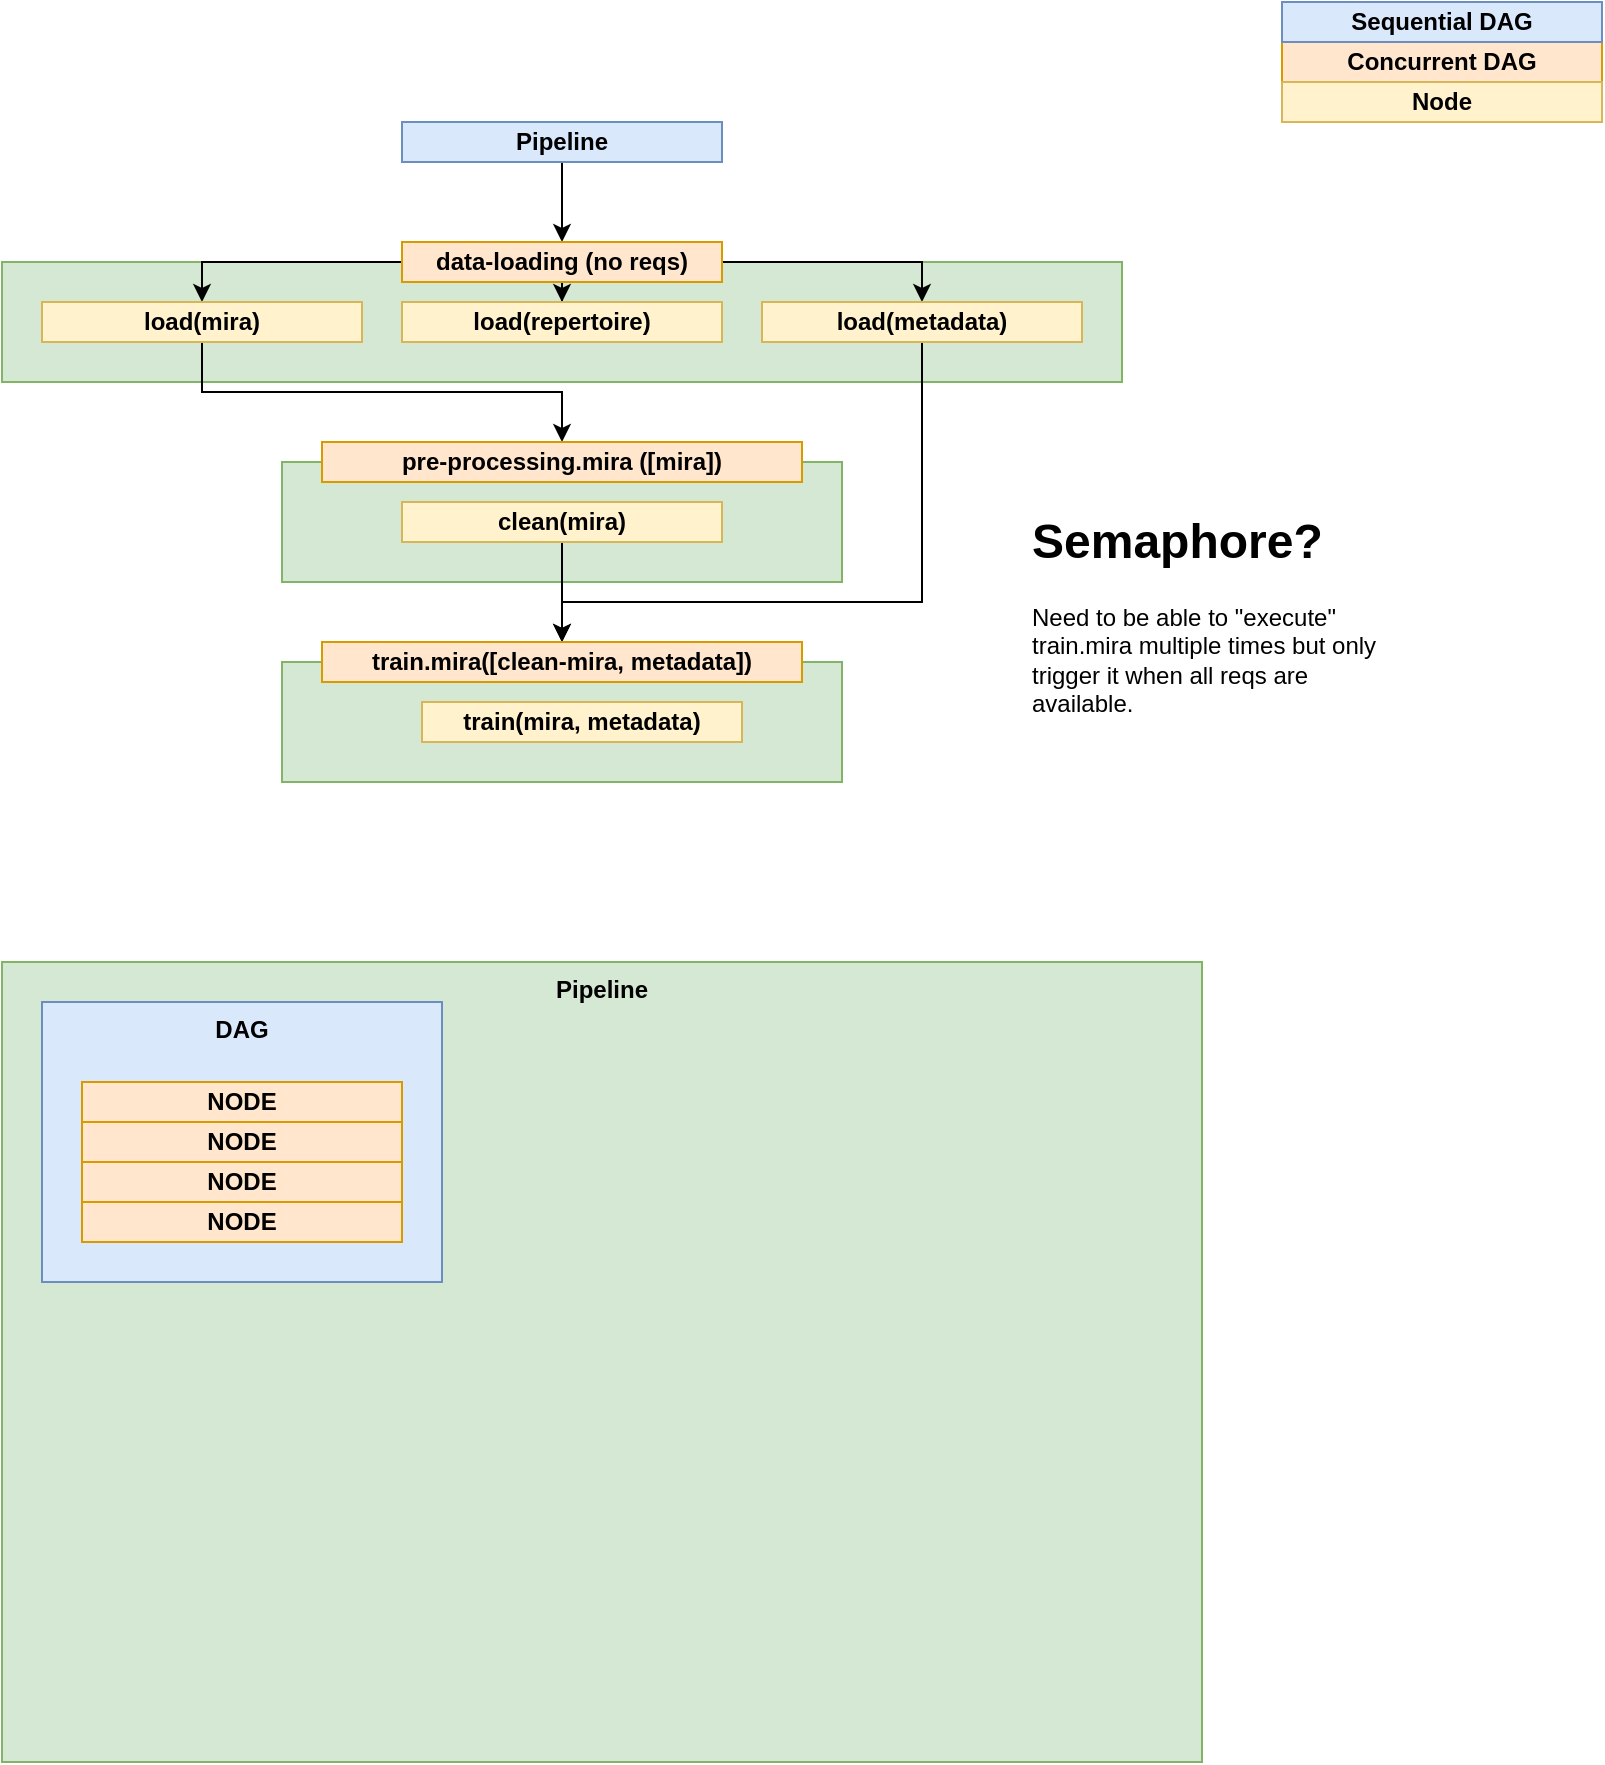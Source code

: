 <mxfile version="17.4.2" type="device" pages="5"><diagram id="-r0-9ZOdiWR-IL0Q8uR4" name="Page-1"><mxGraphModel dx="1822" dy="878" grid="1" gridSize="10" guides="1" tooltips="1" connect="1" arrows="1" fold="1" page="0" pageScale="1" pageWidth="850" pageHeight="1100" math="0" shadow="0"><root><mxCell id="0"/><mxCell id="1" parent="0"/><mxCell id="d7J67jSYQ0QyKNi4oQhO-7" value="" style="rounded=0;whiteSpace=wrap;html=1;fillColor=#d5e8d4;strokeColor=#82b366;" parent="1" vertex="1"><mxGeometry x="-80" y="210" width="560" height="60" as="geometry"/></mxCell><mxCell id="d7J67jSYQ0QyKNi4oQhO-2" value="Pipeline" style="rounded=0;whiteSpace=wrap;html=1;fillColor=#d5e8d4;strokeColor=#82b366;verticalAlign=top;fontStyle=1" parent="1" vertex="1"><mxGeometry x="-80" y="560" width="600" height="400" as="geometry"/></mxCell><mxCell id="d7J67jSYQ0QyKNi4oQhO-17" style="edgeStyle=orthogonalEdgeStyle;rounded=0;orthogonalLoop=1;jettySize=auto;html=1;entryX=0.5;entryY=0;entryDx=0;entryDy=0;" parent="1" source="d7J67jSYQ0QyKNi4oQhO-1" target="d7J67jSYQ0QyKNi4oQhO-6" edge="1"><mxGeometry relative="1" as="geometry"/></mxCell><mxCell id="d7J67jSYQ0QyKNi4oQhO-1" value="Pipeline" style="rounded=0;whiteSpace=wrap;html=1;fillColor=#dae8fc;strokeColor=#6c8ebf;fontStyle=1" parent="1" vertex="1"><mxGeometry x="120" y="140" width="160" height="20" as="geometry"/></mxCell><mxCell id="d7J67jSYQ0QyKNi4oQhO-3" value="Concurrent DAG" style="rounded=0;whiteSpace=wrap;html=1;fillColor=#ffe6cc;strokeColor=#d79b00;fontStyle=1" parent="1" vertex="1"><mxGeometry x="560" y="100" width="160" height="20" as="geometry"/></mxCell><mxCell id="d7J67jSYQ0QyKNi4oQhO-5" value="Sequential DAG" style="rounded=0;whiteSpace=wrap;html=1;fillColor=#dae8fc;strokeColor=#6c8ebf;fontStyle=1" parent="1" vertex="1"><mxGeometry x="560" y="80" width="160" height="20" as="geometry"/></mxCell><mxCell id="d7J67jSYQ0QyKNi4oQhO-18" style="edgeStyle=orthogonalEdgeStyle;rounded=0;orthogonalLoop=1;jettySize=auto;html=1;entryX=0.5;entryY=0;entryDx=0;entryDy=0;" parent="1" source="d7J67jSYQ0QyKNi4oQhO-6" target="d7J67jSYQ0QyKNi4oQhO-10" edge="1"><mxGeometry relative="1" as="geometry"/></mxCell><mxCell id="d7J67jSYQ0QyKNi4oQhO-19" style="edgeStyle=orthogonalEdgeStyle;rounded=0;orthogonalLoop=1;jettySize=auto;html=1;entryX=0.5;entryY=0;entryDx=0;entryDy=0;" parent="1" source="d7J67jSYQ0QyKNi4oQhO-6" target="d7J67jSYQ0QyKNi4oQhO-11" edge="1"><mxGeometry relative="1" as="geometry"/></mxCell><mxCell id="d7J67jSYQ0QyKNi4oQhO-20" style="edgeStyle=orthogonalEdgeStyle;rounded=0;orthogonalLoop=1;jettySize=auto;html=1;entryX=0.5;entryY=0;entryDx=0;entryDy=0;" parent="1" source="d7J67jSYQ0QyKNi4oQhO-6" target="d7J67jSYQ0QyKNi4oQhO-9" edge="1"><mxGeometry relative="1" as="geometry"/></mxCell><mxCell id="d7J67jSYQ0QyKNi4oQhO-6" value="data-loading (no reqs)" style="rounded=0;whiteSpace=wrap;html=1;fillColor=#ffe6cc;strokeColor=#d79b00;fontStyle=1" parent="1" vertex="1"><mxGeometry x="120" y="200" width="160" height="20" as="geometry"/></mxCell><mxCell id="d7J67jSYQ0QyKNi4oQhO-8" value="Node" style="rounded=0;whiteSpace=wrap;html=1;fillColor=#fff2cc;strokeColor=#d6b656;fontStyle=1" parent="1" vertex="1"><mxGeometry x="560" y="120" width="160" height="20" as="geometry"/></mxCell><mxCell id="d7J67jSYQ0QyKNi4oQhO-9" value="load(repertoire)" style="rounded=0;whiteSpace=wrap;html=1;fillColor=#fff2cc;strokeColor=#d6b656;fontStyle=1" parent="1" vertex="1"><mxGeometry x="120" y="230" width="160" height="20" as="geometry"/></mxCell><mxCell id="d7J67jSYQ0QyKNi4oQhO-21" style="edgeStyle=orthogonalEdgeStyle;rounded=0;orthogonalLoop=1;jettySize=auto;html=1;entryX=0.5;entryY=0;entryDx=0;entryDy=0;" parent="1" source="d7J67jSYQ0QyKNi4oQhO-10" target="d7J67jSYQ0QyKNi4oQhO-13" edge="1"><mxGeometry relative="1" as="geometry"/></mxCell><mxCell id="d7J67jSYQ0QyKNi4oQhO-10" value="load(mira)" style="rounded=0;whiteSpace=wrap;html=1;fillColor=#fff2cc;strokeColor=#d6b656;fontStyle=1" parent="1" vertex="1"><mxGeometry x="-60" y="230" width="160" height="20" as="geometry"/></mxCell><mxCell id="d7J67jSYQ0QyKNi4oQhO-25" style="edgeStyle=orthogonalEdgeStyle;rounded=0;orthogonalLoop=1;jettySize=auto;html=1;entryX=0.5;entryY=0;entryDx=0;entryDy=0;" parent="1" source="d7J67jSYQ0QyKNi4oQhO-11" target="d7J67jSYQ0QyKNi4oQhO-23" edge="1"><mxGeometry relative="1" as="geometry"><Array as="points"><mxPoint x="380" y="380"/><mxPoint x="200" y="380"/></Array></mxGeometry></mxCell><mxCell id="d7J67jSYQ0QyKNi4oQhO-11" value="load(metadata)" style="rounded=0;whiteSpace=wrap;html=1;fillColor=#fff2cc;strokeColor=#d6b656;fontStyle=1" parent="1" vertex="1"><mxGeometry x="300" y="230" width="160" height="20" as="geometry"/></mxCell><mxCell id="d7J67jSYQ0QyKNi4oQhO-12" value="" style="rounded=0;whiteSpace=wrap;html=1;fillColor=#d5e8d4;strokeColor=#82b366;" parent="1" vertex="1"><mxGeometry x="60" y="310" width="280" height="60" as="geometry"/></mxCell><mxCell id="d7J67jSYQ0QyKNi4oQhO-13" value="pre-processing.mira ([mira])" style="rounded=0;whiteSpace=wrap;html=1;fillColor=#ffe6cc;strokeColor=#d79b00;fontStyle=1" parent="1" vertex="1"><mxGeometry x="80" y="300" width="240" height="20" as="geometry"/></mxCell><mxCell id="d7J67jSYQ0QyKNi4oQhO-26" style="edgeStyle=orthogonalEdgeStyle;rounded=0;orthogonalLoop=1;jettySize=auto;html=1;entryX=0.5;entryY=0;entryDx=0;entryDy=0;" parent="1" source="d7J67jSYQ0QyKNi4oQhO-14" target="d7J67jSYQ0QyKNi4oQhO-23" edge="1"><mxGeometry relative="1" as="geometry"/></mxCell><mxCell id="d7J67jSYQ0QyKNi4oQhO-14" value="clean(mira)" style="rounded=0;whiteSpace=wrap;html=1;fillColor=#fff2cc;strokeColor=#d6b656;fontStyle=1" parent="1" vertex="1"><mxGeometry x="120" y="330" width="160" height="20" as="geometry"/></mxCell><mxCell id="d7J67jSYQ0QyKNi4oQhO-22" value="" style="rounded=0;whiteSpace=wrap;html=1;fillColor=#d5e8d4;strokeColor=#82b366;" parent="1" vertex="1"><mxGeometry x="60" y="410" width="280" height="60" as="geometry"/></mxCell><mxCell id="d7J67jSYQ0QyKNi4oQhO-23" value="train.mira([clean-mira, metadata])" style="rounded=0;whiteSpace=wrap;html=1;fillColor=#ffe6cc;strokeColor=#d79b00;fontStyle=1" parent="1" vertex="1"><mxGeometry x="80" y="400" width="240" height="20" as="geometry"/></mxCell><mxCell id="d7J67jSYQ0QyKNi4oQhO-24" value="train(mira, metadata)" style="rounded=0;whiteSpace=wrap;html=1;fillColor=#fff2cc;strokeColor=#d6b656;fontStyle=1" parent="1" vertex="1"><mxGeometry x="130" y="430" width="160" height="20" as="geometry"/></mxCell><mxCell id="d7J67jSYQ0QyKNi4oQhO-27" value="&lt;h1&gt;Semaphore?&lt;/h1&gt;&lt;p&gt;Need to be able to &quot;execute&quot; train.mira multiple times but only trigger it when all reqs are available.&lt;/p&gt;" style="text;html=1;strokeColor=none;fillColor=none;spacing=5;spacingTop=-20;whiteSpace=wrap;overflow=hidden;rounded=0;" parent="1" vertex="1"><mxGeometry x="430" y="330" width="190" height="120" as="geometry"/></mxCell><mxCell id="5nbQB9qHGjsB8nyDLFTI-1" value="DAG" style="rounded=0;whiteSpace=wrap;html=1;fillColor=#dae8fc;strokeColor=#6c8ebf;verticalAlign=top;fontStyle=1" parent="1" vertex="1"><mxGeometry x="-60" y="580" width="200" height="140" as="geometry"/></mxCell><mxCell id="5nbQB9qHGjsB8nyDLFTI-2" value="NODE" style="rounded=0;whiteSpace=wrap;html=1;fillColor=#ffe6cc;strokeColor=#d79b00;verticalAlign=middle;fontStyle=1" parent="1" vertex="1"><mxGeometry x="-40" y="620" width="160" height="20" as="geometry"/></mxCell><mxCell id="5nbQB9qHGjsB8nyDLFTI-3" value="NODE" style="rounded=0;whiteSpace=wrap;html=1;fillColor=#ffe6cc;strokeColor=#d79b00;verticalAlign=middle;fontStyle=1" parent="1" vertex="1"><mxGeometry x="-40" y="640" width="160" height="20" as="geometry"/></mxCell><mxCell id="5nbQB9qHGjsB8nyDLFTI-4" value="NODE" style="rounded=0;whiteSpace=wrap;html=1;fillColor=#ffe6cc;strokeColor=#d79b00;verticalAlign=middle;fontStyle=1" parent="1" vertex="1"><mxGeometry x="-40" y="660" width="160" height="20" as="geometry"/></mxCell><mxCell id="5nbQB9qHGjsB8nyDLFTI-5" value="NODE" style="rounded=0;whiteSpace=wrap;html=1;fillColor=#ffe6cc;strokeColor=#d79b00;verticalAlign=middle;fontStyle=1" parent="1" vertex="1"><mxGeometry x="-40" y="680" width="160" height="20" as="geometry"/></mxCell></root></mxGraphModel></diagram><diagram id="qnnToqZRSmC_ugGpBoxa" name="Page-2"><mxGraphModel dx="1383" dy="619" grid="1" gridSize="10" guides="1" tooltips="1" connect="1" arrows="1" fold="1" page="0" pageScale="1" pageWidth="850" pageHeight="1100" math="0" shadow="0"><root><mxCell id="0"/><mxCell id="1" parent="0"/><mxCell id="zE48ZtUtxwnpGfemw9yF-1" value="" style="rounded=0;whiteSpace=wrap;html=1;fillColor=#d5e8d4;strokeColor=#82b366;" parent="1" vertex="1"><mxGeometry x="-80" y="210" width="560" height="60" as="geometry"/></mxCell><mxCell id="zE48ZtUtxwnpGfemw9yF-2" style="edgeStyle=orthogonalEdgeStyle;rounded=0;orthogonalLoop=1;jettySize=auto;html=1;entryX=0.5;entryY=0;entryDx=0;entryDy=0;" parent="1" source="zE48ZtUtxwnpGfemw9yF-3" target="zE48ZtUtxwnpGfemw9yF-7" edge="1"><mxGeometry relative="1" as="geometry"/></mxCell><mxCell id="zE48ZtUtxwnpGfemw9yF-3" value="Pipeline" style="rounded=0;whiteSpace=wrap;html=1;fillColor=#dae8fc;strokeColor=#6c8ebf;fontStyle=1" parent="1" vertex="1"><mxGeometry x="120" y="140" width="160" height="20" as="geometry"/></mxCell><mxCell id="zE48ZtUtxwnpGfemw9yF-4" style="edgeStyle=orthogonalEdgeStyle;rounded=0;orthogonalLoop=1;jettySize=auto;html=1;entryX=0.5;entryY=0;entryDx=0;entryDy=0;" parent="1" source="zE48ZtUtxwnpGfemw9yF-7" target="zE48ZtUtxwnpGfemw9yF-10" edge="1"><mxGeometry relative="1" as="geometry"/></mxCell><mxCell id="zE48ZtUtxwnpGfemw9yF-5" style="edgeStyle=orthogonalEdgeStyle;rounded=0;orthogonalLoop=1;jettySize=auto;html=1;entryX=0.5;entryY=0;entryDx=0;entryDy=0;" parent="1" source="zE48ZtUtxwnpGfemw9yF-7" target="zE48ZtUtxwnpGfemw9yF-12" edge="1"><mxGeometry relative="1" as="geometry"/></mxCell><mxCell id="zE48ZtUtxwnpGfemw9yF-6" style="edgeStyle=orthogonalEdgeStyle;rounded=0;orthogonalLoop=1;jettySize=auto;html=1;entryX=0.5;entryY=0;entryDx=0;entryDy=0;" parent="1" source="zE48ZtUtxwnpGfemw9yF-7" target="zE48ZtUtxwnpGfemw9yF-8" edge="1"><mxGeometry relative="1" as="geometry"/></mxCell><mxCell id="zE48ZtUtxwnpGfemw9yF-7" value="data-loading (no reqs)" style="rounded=0;whiteSpace=wrap;html=1;fillColor=#ffe6cc;strokeColor=#d79b00;fontStyle=1" parent="1" vertex="1"><mxGeometry x="120" y="200" width="160" height="20" as="geometry"/></mxCell><mxCell id="zE48ZtUtxwnpGfemw9yF-8" value="load(repertoire)" style="rounded=0;whiteSpace=wrap;html=1;fillColor=#fff2cc;strokeColor=#d6b656;fontStyle=1" parent="1" vertex="1"><mxGeometry x="120" y="230" width="160" height="20" as="geometry"/></mxCell><mxCell id="zE48ZtUtxwnpGfemw9yF-9" style="edgeStyle=orthogonalEdgeStyle;rounded=0;orthogonalLoop=1;jettySize=auto;html=1;entryX=0.5;entryY=0;entryDx=0;entryDy=0;" parent="1" source="zE48ZtUtxwnpGfemw9yF-10" target="zE48ZtUtxwnpGfemw9yF-14" edge="1"><mxGeometry relative="1" as="geometry"/></mxCell><mxCell id="zE48ZtUtxwnpGfemw9yF-10" value="load(mira)" style="rounded=0;whiteSpace=wrap;html=1;fillColor=#fff2cc;strokeColor=#d6b656;fontStyle=1" parent="1" vertex="1"><mxGeometry x="-60" y="230" width="160" height="20" as="geometry"/></mxCell><mxCell id="zE48ZtUtxwnpGfemw9yF-11" style="edgeStyle=orthogonalEdgeStyle;rounded=0;orthogonalLoop=1;jettySize=auto;html=1;entryX=0.5;entryY=0;entryDx=0;entryDy=0;" parent="1" source="zE48ZtUtxwnpGfemw9yF-12" target="zE48ZtUtxwnpGfemw9yF-18" edge="1"><mxGeometry relative="1" as="geometry"><Array as="points"><mxPoint x="380" y="380"/><mxPoint x="200" y="380"/></Array></mxGeometry></mxCell><mxCell id="zE48ZtUtxwnpGfemw9yF-12" value="load(metadata)" style="rounded=0;whiteSpace=wrap;html=1;fillColor=#fff2cc;strokeColor=#d6b656;fontStyle=1" parent="1" vertex="1"><mxGeometry x="300" y="230" width="160" height="20" as="geometry"/></mxCell><mxCell id="zE48ZtUtxwnpGfemw9yF-13" value="" style="rounded=0;whiteSpace=wrap;html=1;fillColor=#d5e8d4;strokeColor=#82b366;" parent="1" vertex="1"><mxGeometry x="60" y="310" width="280" height="60" as="geometry"/></mxCell><mxCell id="zE48ZtUtxwnpGfemw9yF-14" value="pre-processing.mira ([mira])" style="rounded=0;whiteSpace=wrap;html=1;fillColor=#ffe6cc;strokeColor=#d79b00;fontStyle=1" parent="1" vertex="1"><mxGeometry x="80" y="300" width="240" height="20" as="geometry"/></mxCell><mxCell id="zE48ZtUtxwnpGfemw9yF-15" style="edgeStyle=orthogonalEdgeStyle;rounded=0;orthogonalLoop=1;jettySize=auto;html=1;entryX=0.5;entryY=0;entryDx=0;entryDy=0;" parent="1" source="zE48ZtUtxwnpGfemw9yF-16" target="zE48ZtUtxwnpGfemw9yF-18" edge="1"><mxGeometry relative="1" as="geometry"/></mxCell><mxCell id="zE48ZtUtxwnpGfemw9yF-16" value="clean(mira)" style="rounded=0;whiteSpace=wrap;html=1;fillColor=#fff2cc;strokeColor=#d6b656;fontStyle=1" parent="1" vertex="1"><mxGeometry x="120" y="330" width="160" height="20" as="geometry"/></mxCell><mxCell id="zE48ZtUtxwnpGfemw9yF-17" value="" style="rounded=0;whiteSpace=wrap;html=1;fillColor=#d5e8d4;strokeColor=#82b366;" parent="1" vertex="1"><mxGeometry x="60" y="410" width="280" height="60" as="geometry"/></mxCell><mxCell id="zE48ZtUtxwnpGfemw9yF-18" value="train.mira([clean-mira, metadata])" style="rounded=0;whiteSpace=wrap;html=1;fillColor=#ffe6cc;strokeColor=#d79b00;fontStyle=1" parent="1" vertex="1"><mxGeometry x="80" y="400" width="240" height="20" as="geometry"/></mxCell><mxCell id="zE48ZtUtxwnpGfemw9yF-19" value="train(mira, metadata)" style="rounded=0;whiteSpace=wrap;html=1;fillColor=#fff2cc;strokeColor=#d6b656;fontStyle=1" parent="1" vertex="1"><mxGeometry x="130" y="430" width="160" height="20" as="geometry"/></mxCell></root></mxGraphModel></diagram><diagram id="7Z_raAO7hW3_98Ng_uq9" name="Page-3"><mxGraphModel dx="1383" dy="350" grid="1" gridSize="10" guides="1" tooltips="1" connect="1" arrows="1" fold="1" page="0" pageScale="1" pageWidth="850" pageHeight="1100" math="0" shadow="0"><root><mxCell id="0"/><mxCell id="1" parent="0"/><mxCell id="jOI22M-rUsyR4p3nmQvI-4" value="Pipelines" style="rounded=0;whiteSpace=wrap;html=1;verticalAlign=top;fontStyle=1" parent="1" vertex="1"><mxGeometry x="200" y="440" width="320" height="40" as="geometry"/></mxCell><mxCell id="jOI22M-rUsyR4p3nmQvI-1" value="Pipeline" style="rounded=0;whiteSpace=wrap;html=1;fillColor=#dae8fc;strokeColor=#6c8ebf;fontStyle=1" parent="1" vertex="1"><mxGeometry x="240" y="520" width="240" height="40" as="geometry"/></mxCell><mxCell id="jOI22M-rUsyR4p3nmQvI-2" value="PipelineDag" style="rounded=0;whiteSpace=wrap;html=1;fillColor=#dae8fc;strokeColor=#6c8ebf;fontStyle=1" parent="1" vertex="1"><mxGeometry x="240" y="640" width="240" height="40" as="geometry"/></mxCell><mxCell id="jOI22M-rUsyR4p3nmQvI-3" value="PipelineDagNode" style="rounded=0;whiteSpace=wrap;html=1;fillColor=#dae8fc;strokeColor=#6c8ebf;fontStyle=1" parent="1" vertex="1"><mxGeometry x="240" y="560" width="240" height="40" as="geometry"/></mxCell><mxCell id="jOI22M-rUsyR4p3nmQvI-5" value="ML" style="rounded=0;whiteSpace=wrap;html=1;verticalAlign=top;fontStyle=1" parent="1" vertex="1"><mxGeometry x="-160" y="440" width="320" height="40" as="geometry"/></mxCell><mxCell id="jOI22M-rUsyR4p3nmQvI-6" value="PipelineDagEdge" style="rounded=0;whiteSpace=wrap;html=1;fillColor=#dae8fc;strokeColor=#6c8ebf;fontStyle=1" parent="1" vertex="1"><mxGeometry x="240" y="600" width="240" height="40" as="geometry"/></mxCell><mxCell id="jOI22M-rUsyR4p3nmQvI-7" value="Storage" style="rounded=0;whiteSpace=wrap;html=1;verticalAlign=top;fontStyle=1" parent="1" vertex="1"><mxGeometry x="560" y="440" width="320" height="40" as="geometry"/></mxCell><mxCell id="jOI22M-rUsyR4p3nmQvI-8" value="PipelineDagTask" style="rounded=0;whiteSpace=wrap;html=1;fillColor=#d5e8d4;strokeColor=#82b366;fontStyle=1" parent="1" vertex="1"><mxGeometry x="240" y="720" width="240" height="40" as="geometry"/></mxCell><mxCell id="jOI22M-rUsyR4p3nmQvI-9" value="PipelineStep" style="rounded=0;whiteSpace=wrap;html=1;fillColor=#dae8fc;strokeColor=#6c8ebf;fontStyle=1" parent="1" vertex="1"><mxGeometry x="-120" y="520" width="240" height="40" as="geometry"/></mxCell></root></mxGraphModel></diagram><diagram id="OL_L3sveXO5jtrOUL7Bv" name="pipeline-lifecycle"><mxGraphModel dx="983" dy="750" grid="1" gridSize="10" guides="1" tooltips="1" connect="1" arrows="1" fold="1" page="0" pageScale="1" pageWidth="850" pageHeight="1100" math="0" shadow="0"><root><mxCell id="Igs95x-8n2fI13jmYuRm-0"/><mxCell id="Igs95x-8n2fI13jmYuRm-1" parent="Igs95x-8n2fI13jmYuRm-0"/><mxCell id="Igs95x-8n2fI13jmYuRm-2" value="Session" style="rounded=0;whiteSpace=wrap;html=1;fillColor=#fff2cc;strokeColor=#d6b656;verticalAlign=top;fontStyle=1" parent="Igs95x-8n2fI13jmYuRm-1" vertex="1"><mxGeometry x="80" y="160" width="160" height="120" as="geometry"/></mxCell><mxCell id="Igs95x-8n2fI13jmYuRm-3" value="open_frame()" style="rounded=0;whiteSpace=wrap;html=1;verticalAlign=middle;align=left;fillColor=#d5e8d4;strokeColor=#82b366;" parent="Igs95x-8n2fI13jmYuRm-1" vertex="1"><mxGeometry x="100" y="200" width="120" height="20" as="geometry"/></mxCell><mxCell id="K-hSjhh6eoMIYex5lRbd-0" value="execute_frame()" style="rounded=0;whiteSpace=wrap;html=1;verticalAlign=middle;align=left;fillColor=#d5e8d4;strokeColor=#82b366;" parent="Igs95x-8n2fI13jmYuRm-1" vertex="1"><mxGeometry x="100" y="220" width="120" height="20" as="geometry"/></mxCell><mxCell id="K-hSjhh6eoMIYex5lRbd-1" value="close_frame()" style="rounded=0;whiteSpace=wrap;html=1;verticalAlign=middle;align=left;fillColor=#d5e8d4;strokeColor=#82b366;" parent="Igs95x-8n2fI13jmYuRm-1" vertex="1"><mxGeometry x="100" y="240" width="120" height="20" as="geometry"/></mxCell></root></mxGraphModel></diagram><diagram id="3T9RKC5aSvLjAd0KxFtR" name="class-uml"><mxGraphModel dx="3231" dy="2093" grid="1" gridSize="10" guides="1" tooltips="1" connect="1" arrows="1" fold="1" page="0" pageScale="1" pageWidth="850" pageHeight="1100" math="0" shadow="0"><root><mxCell id="cpBF7CKJSJcPdvep2t8i-0"/><mxCell id="cpBF7CKJSJcPdvep2t8i-1" parent="cpBF7CKJSJcPdvep2t8i-0"/><mxCell id="Ktg1QZyEfAvpvuabLEvo-0" value="«interface»&lt;br&gt;&lt;b&gt;IRegisterPipelineNodes&lt;/b&gt;" style="html=1;fillColor=#fff2cc;strokeColor=#d6b656;" vertex="1" parent="cpBF7CKJSJcPdvep2t8i-1"><mxGeometry x="-800" y="320" width="280" height="40" as="geometry"/></mxCell><mxCell id="Ktg1QZyEfAvpvuabLEvo-1" value="+ register_node(PipelineNode): None" style="text;strokeColor=#d6b656;fillColor=#fff2cc;align=left;verticalAlign=top;spacingLeft=4;spacingRight=4;overflow=hidden;rotatable=0;points=[[0,0.5],[1,0.5]];portConstraint=eastwest;" vertex="1" parent="cpBF7CKJSJcPdvep2t8i-1"><mxGeometry x="-800" y="360" width="280" height="26" as="geometry"/></mxCell><mxCell id="Ktg1QZyEfAvpvuabLEvo-2" value="«interface»&lt;br&gt;&lt;b&gt;ILocatePipelineNodes&lt;/b&gt;" style="html=1;fillColor=#fff2cc;strokeColor=#d6b656;" vertex="1" parent="cpBF7CKJSJcPdvep2t8i-1"><mxGeometry x="-480" y="320" width="280" height="40" as="geometry"/></mxCell><mxCell id="Ktg1QZyEfAvpvuabLEvo-3" value="+ get_nodes(): Tuple[PipelineNode, ...]" style="text;strokeColor=#d6b656;fillColor=#fff2cc;align=left;verticalAlign=top;spacingLeft=4;spacingRight=4;overflow=hidden;rotatable=0;points=[[0,0.5],[1,0.5]];portConstraint=eastwest;" vertex="1" parent="cpBF7CKJSJcPdvep2t8i-1"><mxGeometry x="-480" y="360" width="280" height="26" as="geometry"/></mxCell><mxCell id="Ktg1QZyEfAvpvuabLEvo-4" value="+ get_node_by_key(PipelineNode): PipelineNode" style="text;strokeColor=#d6b656;fillColor=#fff2cc;align=left;verticalAlign=top;spacingLeft=4;spacingRight=4;overflow=hidden;rotatable=0;points=[[0,0.5],[1,0.5]];portConstraint=eastwest;" vertex="1" parent="cpBF7CKJSJcPdvep2t8i-1"><mxGeometry x="-480" y="386" width="280" height="26" as="geometry"/></mxCell><mxCell id="Ktg1QZyEfAvpvuabLEvo-5" value="«interface»&lt;br&gt;&lt;b&gt;IManagePipelineNodes&lt;/b&gt;" style="html=1;fillColor=#fff2cc;strokeColor=#d6b656;" vertex="1" parent="cpBF7CKJSJcPdvep2t8i-1"><mxGeometry x="-640" y="200" width="280" height="40" as="geometry"/></mxCell><mxCell id="Ktg1QZyEfAvpvuabLEvo-7" value="" style="endArrow=block;endSize=16;endFill=0;html=1;rounded=0;" edge="1" parent="cpBF7CKJSJcPdvep2t8i-1" target="Ktg1QZyEfAvpvuabLEvo-0"><mxGeometry width="160" relative="1" as="geometry"><mxPoint x="-500" y="240" as="sourcePoint"/><mxPoint x="-780" y="230" as="targetPoint"/><Array as="points"><mxPoint x="-500" y="280"/><mxPoint x="-660" y="280"/></Array></mxGeometry></mxCell><mxCell id="Ktg1QZyEfAvpvuabLEvo-10" value="" style="endArrow=block;endSize=16;endFill=0;html=1;rounded=0;entryX=0.5;entryY=0;entryDx=0;entryDy=0;" edge="1" parent="cpBF7CKJSJcPdvep2t8i-1" target="Ktg1QZyEfAvpvuabLEvo-2"><mxGeometry width="160" relative="1" as="geometry"><mxPoint x="-500" y="240" as="sourcePoint"/><mxPoint x="-660" y="320" as="targetPoint"/><Array as="points"><mxPoint x="-500" y="280"/><mxPoint x="-340" y="280"/></Array></mxGeometry></mxCell><mxCell id="Ktg1QZyEfAvpvuabLEvo-11" value="«interface»&lt;br&gt;&lt;b&gt;ISetPipelineNodeState&lt;/b&gt;" style="html=1;fillColor=#fff2cc;strokeColor=#d6b656;" vertex="1" parent="cpBF7CKJSJcPdvep2t8i-1"><mxGeometry x="-840" width="360" height="40" as="geometry"/></mxCell><mxCell id="Ktg1QZyEfAvpvuabLEvo-12" value="+ set_node_state(PipelineNode, PipelineNodeState): None" style="text;strokeColor=#d6b656;fillColor=#fff2cc;align=left;verticalAlign=top;spacingLeft=4;spacingRight=4;overflow=hidden;rotatable=0;points=[[0,0.5],[1,0.5]];portConstraint=eastwest;" vertex="1" parent="cpBF7CKJSJcPdvep2t8i-1"><mxGeometry x="-840" y="40" width="360" height="26" as="geometry"/></mxCell><mxCell id="Ktg1QZyEfAvpvuabLEvo-13" value="«interface»&lt;br&gt;&lt;b&gt;ILocatePipelineNodeState&lt;/b&gt;" style="html=1;fillColor=#fff2cc;strokeColor=#d6b656;" vertex="1" parent="cpBF7CKJSJcPdvep2t8i-1"><mxGeometry x="-440" width="400" height="40" as="geometry"/></mxCell><mxCell id="Ktg1QZyEfAvpvuabLEvo-14" value="+ get_node_state(PipelineNode): PipelineNodeState" style="text;strokeColor=#d6b656;fillColor=#fff2cc;align=left;verticalAlign=top;spacingLeft=4;spacingRight=4;overflow=hidden;rotatable=0;points=[[0,0.5],[1,0.5]];portConstraint=eastwest;" vertex="1" parent="cpBF7CKJSJcPdvep2t8i-1"><mxGeometry x="-440" y="40" width="400" height="26" as="geometry"/></mxCell><mxCell id="Ktg1QZyEfAvpvuabLEvo-15" value="+ get_nodes_by_state(PipelineNodeState): Tuple[PipelineNode, ...]" style="text;strokeColor=#d6b656;fillColor=#fff2cc;align=left;verticalAlign=top;spacingLeft=4;spacingRight=4;overflow=hidden;rotatable=0;points=[[0,0.5],[1,0.5]];portConstraint=eastwest;" vertex="1" parent="cpBF7CKJSJcPdvep2t8i-1"><mxGeometry x="-440" y="66" width="400" height="26" as="geometry"/></mxCell><mxCell id="Ktg1QZyEfAvpvuabLEvo-16" value="«interface»&lt;br&gt;&lt;b&gt;IManagePipelineNodeState&lt;/b&gt;" style="html=1;fillColor=#fff2cc;strokeColor=#d6b656;" vertex="1" parent="cpBF7CKJSJcPdvep2t8i-1"><mxGeometry x="-600" y="-120" width="280" height="40" as="geometry"/></mxCell><mxCell id="Ktg1QZyEfAvpvuabLEvo-17" value="" style="endArrow=block;endSize=16;endFill=0;html=1;rounded=0;" edge="1" target="Ktg1QZyEfAvpvuabLEvo-11" parent="cpBF7CKJSJcPdvep2t8i-1"><mxGeometry width="160" relative="1" as="geometry"><mxPoint x="-460" y="-80" as="sourcePoint"/><mxPoint x="-740" y="-90" as="targetPoint"/><Array as="points"><mxPoint x="-460" y="-40"/><mxPoint x="-660" y="-40"/></Array></mxGeometry></mxCell><mxCell id="Ktg1QZyEfAvpvuabLEvo-18" value="" style="endArrow=block;endSize=16;endFill=0;html=1;rounded=0;entryX=0.5;entryY=0;entryDx=0;entryDy=0;" edge="1" target="Ktg1QZyEfAvpvuabLEvo-13" parent="cpBF7CKJSJcPdvep2t8i-1"><mxGeometry width="160" relative="1" as="geometry"><mxPoint x="-460" y="-80" as="sourcePoint"/><mxPoint x="-620" as="targetPoint"/><Array as="points"><mxPoint x="-460" y="-40"/><mxPoint x="-240" y="-40"/></Array></mxGeometry></mxCell><mxCell id="Ktg1QZyEfAvpvuabLEvo-19" value="«interface»&lt;br&gt;&lt;b&gt;IExecutePipelineNodes&lt;/b&gt;" style="html=1;fillColor=#fff2cc;strokeColor=#d6b656;" vertex="1" parent="cpBF7CKJSJcPdvep2t8i-1"><mxGeometry x="80" y="-80" width="360" height="40" as="geometry"/></mxCell><mxCell id="Ktg1QZyEfAvpvuabLEvo-20" value="+ execute_node(PipelineNode): None" style="text;strokeColor=#d6b656;fillColor=#fff2cc;align=left;verticalAlign=top;spacingLeft=4;spacingRight=4;overflow=hidden;rotatable=0;points=[[0,0.5],[1,0.5]];portConstraint=eastwest;" vertex="1" parent="cpBF7CKJSJcPdvep2t8i-1"><mxGeometry x="80" y="-40" width="360" height="26" as="geometry"/></mxCell><mxCell id="Ktg1QZyEfAvpvuabLEvo-21" value="«interface»&lt;br&gt;&lt;b&gt;ILocatePipelineNodeExecutables&lt;/b&gt;" style="html=1;fillColor=#fff2cc;strokeColor=#d6b656;" vertex="1" parent="cpBF7CKJSJcPdvep2t8i-1"><mxGeometry x="80" width="360" height="40" as="geometry"/></mxCell><mxCell id="Ktg1QZyEfAvpvuabLEvo-22" value="+ get_node_executable(PipelineNode): IExecutable" style="text;strokeColor=#d6b656;fillColor=#fff2cc;align=left;verticalAlign=top;spacingLeft=4;spacingRight=4;overflow=hidden;rotatable=0;points=[[0,0.5],[1,0.5]];portConstraint=eastwest;" vertex="1" parent="cpBF7CKJSJcPdvep2t8i-1"><mxGeometry x="80" y="40" width="360" height="26" as="geometry"/></mxCell><mxCell id="Ktg1QZyEfAvpvuabLEvo-27" value="«interface»&lt;br&gt;&lt;b&gt;IRegisterPipelineNodeExecutables&lt;/b&gt;" style="html=1;fillColor=#fff2cc;strokeColor=#d6b656;" vertex="1" parent="cpBF7CKJSJcPdvep2t8i-1"><mxGeometry x="80" y="80" width="360" height="40" as="geometry"/></mxCell><mxCell id="Ktg1QZyEfAvpvuabLEvo-28" value="+ register_node_executable(PipelineNode, IExecutable): None" style="text;strokeColor=#d6b656;fillColor=#fff2cc;align=left;verticalAlign=top;spacingLeft=4;spacingRight=4;overflow=hidden;rotatable=0;points=[[0,0.5],[1,0.5]];portConstraint=eastwest;" vertex="1" parent="cpBF7CKJSJcPdvep2t8i-1"><mxGeometry x="80" y="120" width="360" height="26" as="geometry"/></mxCell><mxCell id="Ktg1QZyEfAvpvuabLEvo-29" value="«interface»&lt;br&gt;&lt;b&gt;IRegisterRemotePipelineNodes&lt;/b&gt;" style="html=1;fillColor=#fff2cc;strokeColor=#d6b656;" vertex="1" parent="cpBF7CKJSJcPdvep2t8i-1"><mxGeometry x="80" y="160" width="360" height="40" as="geometry"/></mxCell><mxCell id="Ktg1QZyEfAvpvuabLEvo-30" value="+ register_remote_node(PipelineNode): None" style="text;strokeColor=#d6b656;fillColor=#fff2cc;align=left;verticalAlign=top;spacingLeft=4;spacingRight=4;overflow=hidden;rotatable=0;points=[[0,0.5],[1,0.5]];portConstraint=eastwest;" vertex="1" parent="cpBF7CKJSJcPdvep2t8i-1"><mxGeometry x="80" y="200" width="360" height="26" as="geometry"/></mxCell><mxCell id="Ktg1QZyEfAvpvuabLEvo-31" value="«interface»&lt;br&gt;&lt;b&gt;IRegisterPipelineNodeDependencies&lt;/b&gt;" style="html=1;fillColor=#fff2cc;strokeColor=#d6b656;" vertex="1" parent="cpBF7CKJSJcPdvep2t8i-1"><mxGeometry x="-840" y="-360" width="360" height="40" as="geometry"/></mxCell><mxCell id="Ktg1QZyEfAvpvuabLEvo-32" value="+ register_node_dependencies(&#10;            PipelineNode, Tuple[PipelineNode, ...]): None" style="text;strokeColor=#d6b656;fillColor=#fff2cc;align=left;verticalAlign=top;spacingLeft=4;spacingRight=4;overflow=hidden;rotatable=0;points=[[0,0.5],[1,0.5]];portConstraint=eastwest;" vertex="1" parent="cpBF7CKJSJcPdvep2t8i-1"><mxGeometry x="-840" y="-320" width="360" height="40" as="geometry"/></mxCell><mxCell id="Ktg1QZyEfAvpvuabLEvo-33" value="«interface»&lt;br&gt;&lt;b&gt;ILocatePipelineNodeDependencies&lt;/b&gt;" style="html=1;fillColor=#fff2cc;strokeColor=#d6b656;" vertex="1" parent="cpBF7CKJSJcPdvep2t8i-1"><mxGeometry x="-440" y="-360" width="400" height="40" as="geometry"/></mxCell><mxCell id="Ktg1QZyEfAvpvuabLEvo-34" value="+ get_node_dependencies(PipelineNode): Tuple[PipelineNode, ...]" style="text;strokeColor=#d6b656;fillColor=#fff2cc;align=left;verticalAlign=top;spacingLeft=4;spacingRight=4;overflow=hidden;rotatable=0;points=[[0,0.5],[1,0.5]];portConstraint=eastwest;" vertex="1" parent="cpBF7CKJSJcPdvep2t8i-1"><mxGeometry x="-440" y="-320" width="400" height="26" as="geometry"/></mxCell><mxCell id="Ktg1QZyEfAvpvuabLEvo-35" value="+ get_nodes_with_dependencies(&#10;            Tuple[PipelineNode, ...]): Tuple[PipelineNode, ...]" style="text;strokeColor=#d6b656;fillColor=#fff2cc;align=left;verticalAlign=top;spacingLeft=4;spacingRight=4;overflow=hidden;rotatable=0;points=[[0,0.5],[1,0.5]];portConstraint=eastwest;" vertex="1" parent="cpBF7CKJSJcPdvep2t8i-1"><mxGeometry x="-440" y="-294" width="400" height="44" as="geometry"/></mxCell><mxCell id="Ktg1QZyEfAvpvuabLEvo-36" value="«interface»&lt;br&gt;&lt;b&gt;IManagePipelineNodeDependencies&lt;/b&gt;" style="html=1;fillColor=#fff2cc;strokeColor=#d6b656;" vertex="1" parent="cpBF7CKJSJcPdvep2t8i-1"><mxGeometry x="-600" y="-480" width="280" height="40" as="geometry"/></mxCell><mxCell id="Ktg1QZyEfAvpvuabLEvo-37" value="" style="endArrow=block;endSize=16;endFill=0;html=1;rounded=0;" edge="1" target="Ktg1QZyEfAvpvuabLEvo-31" parent="cpBF7CKJSJcPdvep2t8i-1"><mxGeometry width="160" relative="1" as="geometry"><mxPoint x="-460" y="-440" as="sourcePoint"/><mxPoint x="-740" y="-450" as="targetPoint"/><Array as="points"><mxPoint x="-460" y="-400"/><mxPoint x="-660" y="-400"/></Array></mxGeometry></mxCell><mxCell id="Ktg1QZyEfAvpvuabLEvo-38" value="" style="endArrow=block;endSize=16;endFill=0;html=1;rounded=0;entryX=0.5;entryY=0;entryDx=0;entryDy=0;" edge="1" target="Ktg1QZyEfAvpvuabLEvo-33" parent="cpBF7CKJSJcPdvep2t8i-1"><mxGeometry width="160" relative="1" as="geometry"><mxPoint x="-460" y="-440" as="sourcePoint"/><mxPoint x="-620" y="-360" as="targetPoint"/><Array as="points"><mxPoint x="-460" y="-400"/><mxPoint x="-240" y="-400"/></Array></mxGeometry></mxCell><mxCell id="Ktg1QZyEfAvpvuabLEvo-45" value="MlPipeline" style="swimlane;fontStyle=1;childLayout=stackLayout;horizontal=1;startSize=26;fillColor=#dae8fc;horizontalStack=0;resizeParent=1;resizeParentMax=0;resizeLast=0;collapsible=1;marginBottom=0;strokeColor=#6c8ebf;" vertex="1" parent="cpBF7CKJSJcPdvep2t8i-1"><mxGeometry x="-560" y="-720" width="160" height="52" as="geometry"/></mxCell><mxCell id="Ktg1QZyEfAvpvuabLEvo-46" value="+ tick(): None" style="text;strokeColor=#6c8ebf;fillColor=#dae8fc;align=left;verticalAlign=top;spacingLeft=4;spacingRight=4;overflow=hidden;rotatable=0;points=[[0,0.5],[1,0.5]];portConstraint=eastwest;" vertex="1" parent="Ktg1QZyEfAvpvuabLEvo-45"><mxGeometry y="26" width="160" height="26" as="geometry"/></mxCell><mxCell id="Ktg1QZyEfAvpvuabLEvo-49" value="MlPipelineConfig" style="swimlane;fontStyle=1;childLayout=stackLayout;horizontal=1;startSize=26;fillColor=#dae8fc;horizontalStack=0;resizeParent=1;resizeParentMax=0;resizeLast=0;collapsible=1;marginBottom=0;strokeColor=#6c8ebf;" vertex="1" parent="cpBF7CKJSJcPdvep2t8i-1"><mxGeometry x="-560" y="-640" width="160" height="104" as="geometry"/></mxCell><mxCell id="Ktg1QZyEfAvpvuabLEvo-50" value="+ dependencies_provider" style="text;strokeColor=#6c8ebf;fillColor=#dae8fc;align=left;verticalAlign=top;spacingLeft=4;spacingRight=4;overflow=hidden;rotatable=0;points=[[0,0.5],[1,0.5]];portConstraint=eastwest;" vertex="1" parent="Ktg1QZyEfAvpvuabLEvo-49"><mxGeometry y="26" width="160" height="26" as="geometry"/></mxCell><mxCell id="Ktg1QZyEfAvpvuabLEvo-51" value="+ executables_provider" style="text;strokeColor=#6c8ebf;fillColor=#dae8fc;align=left;verticalAlign=top;spacingLeft=4;spacingRight=4;overflow=hidden;rotatable=0;points=[[0,0.5],[1,0.5]];portConstraint=eastwest;" vertex="1" parent="Ktg1QZyEfAvpvuabLEvo-49"><mxGeometry y="52" width="160" height="26" as="geometry"/></mxCell><mxCell id="Ktg1QZyEfAvpvuabLEvo-52" value="+ session_provider" style="text;strokeColor=#6c8ebf;fillColor=#dae8fc;align=left;verticalAlign=top;spacingLeft=4;spacingRight=4;overflow=hidden;rotatable=0;points=[[0,0.5],[1,0.5]];portConstraint=eastwest;" vertex="1" parent="Ktg1QZyEfAvpvuabLEvo-49"><mxGeometry y="78" width="160" height="26" as="geometry"/></mxCell><mxCell id="Ktg1QZyEfAvpvuabLEvo-55" style="edgeStyle=orthogonalEdgeStyle;rounded=0;orthogonalLoop=1;jettySize=auto;html=1;entryX=0;entryY=0.5;entryDx=0;entryDy=0;" edge="1" parent="cpBF7CKJSJcPdvep2t8i-1" source="Ktg1QZyEfAvpvuabLEvo-53" target="Ktg1QZyEfAvpvuabLEvo-45"><mxGeometry relative="1" as="geometry"/></mxCell><mxCell id="Ktg1QZyEfAvpvuabLEvo-56" style="edgeStyle=orthogonalEdgeStyle;rounded=0;orthogonalLoop=1;jettySize=auto;html=1;entryX=0;entryY=0.25;entryDx=0;entryDy=0;" edge="1" parent="cpBF7CKJSJcPdvep2t8i-1" source="Ktg1QZyEfAvpvuabLEvo-53" target="Ktg1QZyEfAvpvuabLEvo-49"><mxGeometry relative="1" as="geometry"/></mxCell><mxCell id="Ktg1QZyEfAvpvuabLEvo-53" value="MlPipelineProvider" style="swimlane;fontStyle=1;childLayout=stackLayout;horizontal=1;startSize=26;fillColor=#dae8fc;horizontalStack=0;resizeParent=1;resizeParentMax=0;resizeLast=0;collapsible=1;marginBottom=0;strokeColor=#6c8ebf;" vertex="1" parent="cpBF7CKJSJcPdvep2t8i-1"><mxGeometry x="-800" y="-720" width="160" height="52" as="geometry"/></mxCell><mxCell id="Ktg1QZyEfAvpvuabLEvo-54" value="+ get_pipeline(): MlPipeline" style="text;strokeColor=#6c8ebf;fillColor=#dae8fc;align=left;verticalAlign=top;spacingLeft=4;spacingRight=4;overflow=hidden;rotatable=0;points=[[0,0.5],[1,0.5]];portConstraint=eastwest;" vertex="1" parent="Ktg1QZyEfAvpvuabLEvo-53"><mxGeometry y="26" width="160" height="26" as="geometry"/></mxCell><mxCell id="Ktg1QZyEfAvpvuabLEvo-57" value="«interface»&lt;br&gt;&lt;b&gt;IExecutable&lt;/b&gt;" style="html=1;fillColor=#fff2cc;strokeColor=#d6b656;" vertex="1" parent="cpBF7CKJSJcPdvep2t8i-1"><mxGeometry x="-360" y="-600" width="160" height="40" as="geometry"/></mxCell><mxCell id="Ktg1QZyEfAvpvuabLEvo-58" value="+ execute(): None" style="text;strokeColor=#d6b656;fillColor=#fff2cc;align=left;verticalAlign=top;spacingLeft=4;spacingRight=4;overflow=hidden;rotatable=0;points=[[0,0.5],[1,0.5]];portConstraint=eastwest;" vertex="1" parent="cpBF7CKJSJcPdvep2t8i-1"><mxGeometry x="-360" y="-560" width="160" height="26" as="geometry"/></mxCell><mxCell id="Ktg1QZyEfAvpvuabLEvo-62" style="edgeStyle=orthogonalEdgeStyle;rounded=0;orthogonalLoop=1;jettySize=auto;html=1;entryX=0.5;entryY=0;entryDx=0;entryDy=0;" edge="1" parent="cpBF7CKJSJcPdvep2t8i-1" source="Ktg1QZyEfAvpvuabLEvo-60" target="Ktg1QZyEfAvpvuabLEvo-57"><mxGeometry relative="1" as="geometry"/></mxCell><mxCell id="Ktg1QZyEfAvpvuabLEvo-60" value="DeferredExecutable" style="swimlane;fontStyle=1;childLayout=stackLayout;horizontal=1;startSize=26;fillColor=#dae8fc;horizontalStack=0;resizeParent=1;resizeParentMax=0;resizeLast=0;collapsible=1;marginBottom=0;strokeColor=#6c8ebf;" vertex="1" parent="cpBF7CKJSJcPdvep2t8i-1"><mxGeometry x="-360" y="-720" width="160" height="52" as="geometry"/></mxCell><mxCell id="Ktg1QZyEfAvpvuabLEvo-61" value="+ execute(): None" style="text;strokeColor=#6c8ebf;fillColor=#dae8fc;align=left;verticalAlign=top;spacingLeft=4;spacingRight=4;overflow=hidden;rotatable=0;points=[[0,0.5],[1,0.5]];portConstraint=eastwest;" vertex="1" parent="Ktg1QZyEfAvpvuabLEvo-60"><mxGeometry y="26" width="160" height="26" as="geometry"/></mxCell></root></mxGraphModel></diagram></mxfile>